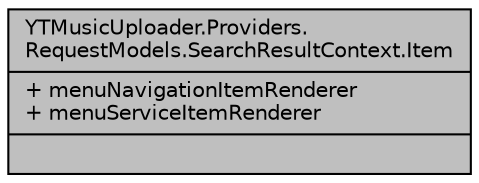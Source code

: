digraph "YTMusicUploader.Providers.RequestModels.SearchResultContext.Item"
{
 // LATEX_PDF_SIZE
  edge [fontname="Helvetica",fontsize="10",labelfontname="Helvetica",labelfontsize="10"];
  node [fontname="Helvetica",fontsize="10",shape=record];
  Node1 [label="{YTMusicUploader.Providers.\lRequestModels.SearchResultContext.Item\n|+ menuNavigationItemRenderer\l+ menuServiceItemRenderer\l|}",height=0.2,width=0.4,color="black", fillcolor="grey75", style="filled", fontcolor="black",tooltip=" "];
}
